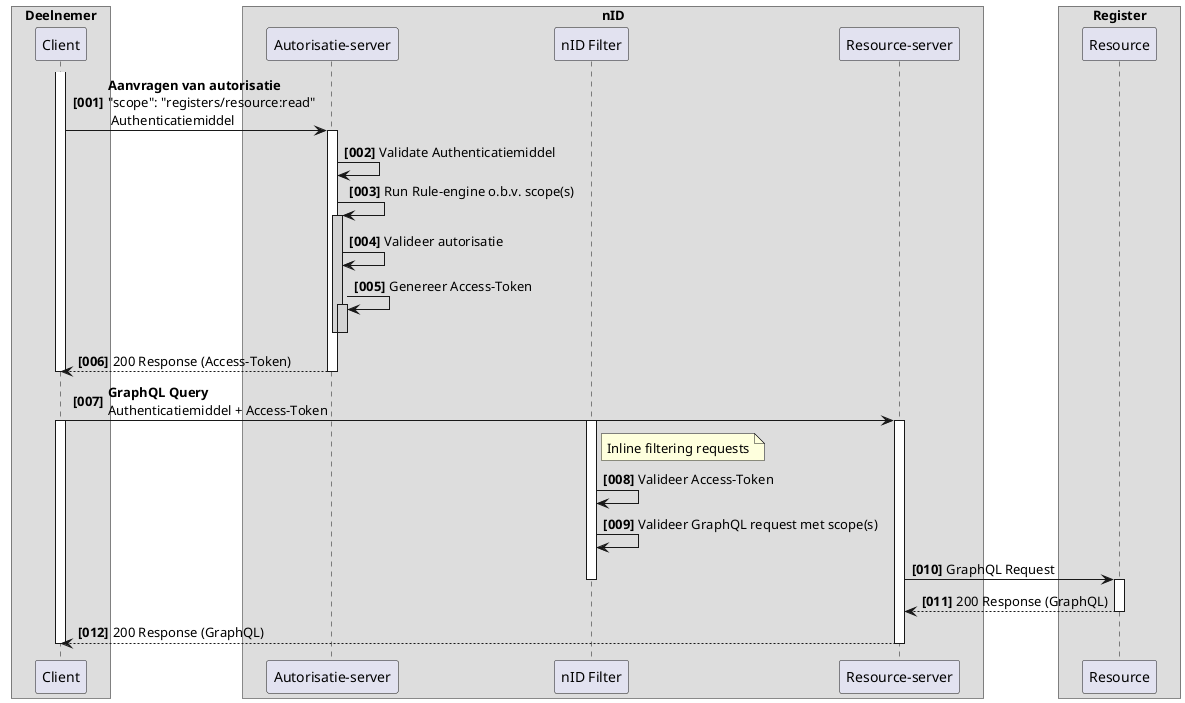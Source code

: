 @startuml rfc014-01-aanvragen_autorisatie
' !pragma teoz true

skinparam ParticipantPadding 20
skinparam BoxPadding 10

box "Deelnemer"
    participant "Client" as Client
end box

box "Autorisatie-server"
    
end box

box "nID"
    participant "Autorisatie-server" as AuthEP
    participant "nID Filter" as Filter
    participant "Resource-server" as ProxyR
end box

box "Register"
    participant "Resource" as BEMRegister
end box

autonumber "<b>[000]"
activate Client
Client -> AuthEP: **Aanvragen van autorisatie**\n"scope": "registers/resource:read"\n Authenticatiemiddel
activate AuthEP
AuthEP -> AuthEP: Validate Authenticatiemiddel
AuthEP -> AuthEP: Run Rule-engine o.b.v. scope(s)
activate AuthEP #LightGray
AuthEP -> AuthEP: Valideer autorisatie
AuthEP -> AuthEP: Genereer Access-Token
activate AuthEP #LightGray
deactivate AuthEP
deactivate AuthEP
AuthEP --> Client --: 200 Response (Access-Token)
deactivate AuthEP
deactivate Client

Client -> ProxyR: **GraphQL Query**\nAuthenticatiemiddel + Access-Token
activate ProxyR
activate Filter
note right of Filter: Inline filtering requests
activate Client

Filter -> Filter: Valideer Access-Token
Filter -> Filter: Valideer GraphQL request met scope(s)

ProxyR -> BEMRegister: GraphQL Request
deactivate Filter
activate BEMRegister

BEMRegister --> ProxyR: 200 Response (GraphQL)
deactivate BEMRegister

ProxyR --> Client: 200 Response (GraphQL)
deactivate ProxyR

deactivate Client
@enduml
